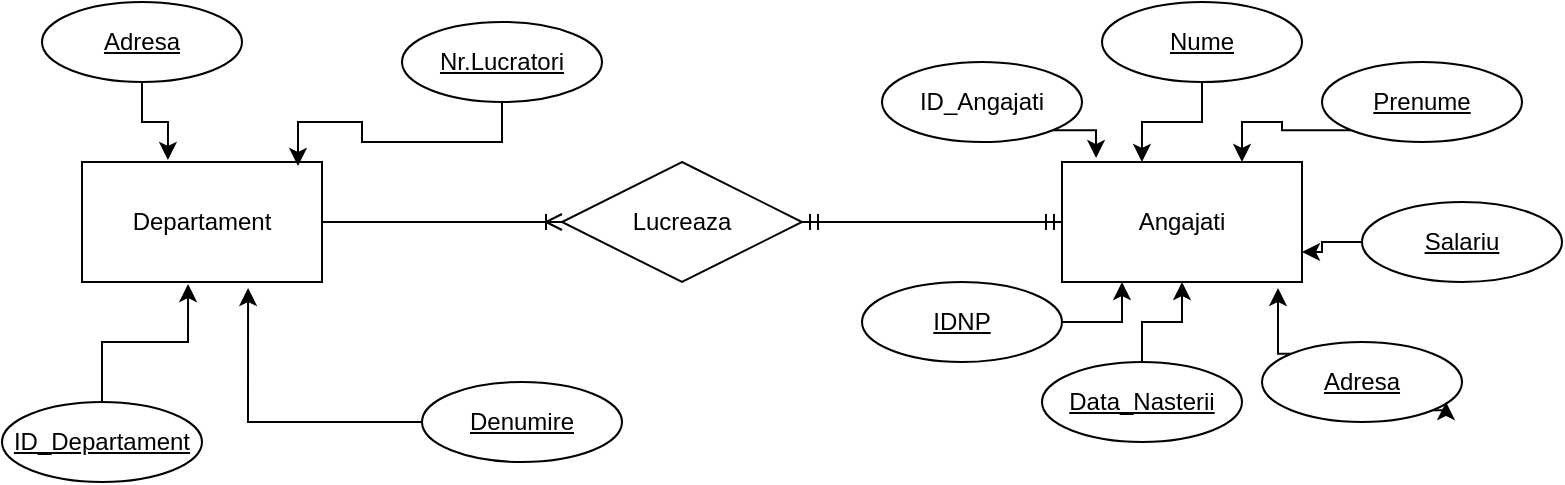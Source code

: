 <mxfile version="14.4.9" type="github">
  <diagram id="YcZYzuOw1gJ9gsw1uH42" name="Page-1">
    <mxGraphModel dx="868" dy="482" grid="1" gridSize="10" guides="1" tooltips="1" connect="1" arrows="1" fold="1" page="1" pageScale="1" pageWidth="827" pageHeight="1169" math="0" shadow="0">
      <root>
        <mxCell id="0" />
        <mxCell id="1" parent="0" />
        <mxCell id="BmK4uMcbSBfKD1TNFrU2-1" value="Departament" style="rounded=0;whiteSpace=wrap;html=1;" vertex="1" parent="1">
          <mxGeometry x="70" y="120" width="120" height="60" as="geometry" />
        </mxCell>
        <mxCell id="BmK4uMcbSBfKD1TNFrU2-2" value="Angajati" style="rounded=0;whiteSpace=wrap;html=1;" vertex="1" parent="1">
          <mxGeometry x="560" y="120" width="120" height="60" as="geometry" />
        </mxCell>
        <mxCell id="BmK4uMcbSBfKD1TNFrU2-3" value="Lucreaza" style="shape=rhombus;perimeter=rhombusPerimeter;whiteSpace=wrap;html=1;align=center;" vertex="1" parent="1">
          <mxGeometry x="310" y="120" width="120" height="60" as="geometry" />
        </mxCell>
        <mxCell id="BmK4uMcbSBfKD1TNFrU2-5" value="" style="edgeStyle=entityRelationEdgeStyle;fontSize=12;html=1;endArrow=ERoneToMany;exitX=1;exitY=0.5;exitDx=0;exitDy=0;entryX=0;entryY=0.5;entryDx=0;entryDy=0;" edge="1" parent="1" source="BmK4uMcbSBfKD1TNFrU2-1" target="BmK4uMcbSBfKD1TNFrU2-3">
          <mxGeometry width="100" height="100" relative="1" as="geometry">
            <mxPoint x="230" y="170" as="sourcePoint" />
            <mxPoint x="330" y="70" as="targetPoint" />
          </mxGeometry>
        </mxCell>
        <mxCell id="BmK4uMcbSBfKD1TNFrU2-6" value="" style="edgeStyle=entityRelationEdgeStyle;fontSize=12;html=1;endArrow=ERmandOne;startArrow=ERmandOne;entryX=0;entryY=0.5;entryDx=0;entryDy=0;exitX=1;exitY=0.5;exitDx=0;exitDy=0;" edge="1" parent="1" source="BmK4uMcbSBfKD1TNFrU2-3" target="BmK4uMcbSBfKD1TNFrU2-2">
          <mxGeometry width="100" height="100" relative="1" as="geometry">
            <mxPoint x="430" y="80" as="sourcePoint" />
            <mxPoint x="530" y="80" as="targetPoint" />
          </mxGeometry>
        </mxCell>
        <mxCell id="BmK4uMcbSBfKD1TNFrU2-15" style="edgeStyle=orthogonalEdgeStyle;rounded=0;orthogonalLoop=1;jettySize=auto;html=1;entryX=0.358;entryY=-0.017;entryDx=0;entryDy=0;entryPerimeter=0;" edge="1" parent="1" source="BmK4uMcbSBfKD1TNFrU2-7" target="BmK4uMcbSBfKD1TNFrU2-1">
          <mxGeometry relative="1" as="geometry" />
        </mxCell>
        <mxCell id="BmK4uMcbSBfKD1TNFrU2-7" value="Adresa" style="ellipse;whiteSpace=wrap;html=1;align=center;fontStyle=4;" vertex="1" parent="1">
          <mxGeometry x="50" y="40" width="100" height="40" as="geometry" />
        </mxCell>
        <mxCell id="BmK4uMcbSBfKD1TNFrU2-13" style="edgeStyle=orthogonalEdgeStyle;rounded=0;orthogonalLoop=1;jettySize=auto;html=1;exitX=0.5;exitY=1;exitDx=0;exitDy=0;entryX=0.9;entryY=0.033;entryDx=0;entryDy=0;entryPerimeter=0;" edge="1" parent="1" source="BmK4uMcbSBfKD1TNFrU2-8" target="BmK4uMcbSBfKD1TNFrU2-1">
          <mxGeometry relative="1" as="geometry" />
        </mxCell>
        <mxCell id="BmK4uMcbSBfKD1TNFrU2-8" value="Nr.Lucratori" style="ellipse;whiteSpace=wrap;html=1;align=center;fontStyle=4;" vertex="1" parent="1">
          <mxGeometry x="230" y="50" width="100" height="40" as="geometry" />
        </mxCell>
        <mxCell id="BmK4uMcbSBfKD1TNFrU2-14" style="edgeStyle=orthogonalEdgeStyle;rounded=0;orthogonalLoop=1;jettySize=auto;html=1;exitX=0.5;exitY=0;exitDx=0;exitDy=0;entryX=0.442;entryY=1.017;entryDx=0;entryDy=0;entryPerimeter=0;" edge="1" parent="1" source="BmK4uMcbSBfKD1TNFrU2-9" target="BmK4uMcbSBfKD1TNFrU2-1">
          <mxGeometry relative="1" as="geometry" />
        </mxCell>
        <mxCell id="BmK4uMcbSBfKD1TNFrU2-9" value="ID_Departament" style="ellipse;whiteSpace=wrap;html=1;align=center;fontStyle=4;" vertex="1" parent="1">
          <mxGeometry x="30" y="240" width="100" height="40" as="geometry" />
        </mxCell>
        <mxCell id="BmK4uMcbSBfKD1TNFrU2-11" style="edgeStyle=orthogonalEdgeStyle;rounded=0;orthogonalLoop=1;jettySize=auto;html=1;entryX=0.692;entryY=1.05;entryDx=0;entryDy=0;entryPerimeter=0;" edge="1" parent="1" source="BmK4uMcbSBfKD1TNFrU2-10" target="BmK4uMcbSBfKD1TNFrU2-1">
          <mxGeometry relative="1" as="geometry" />
        </mxCell>
        <mxCell id="BmK4uMcbSBfKD1TNFrU2-10" value="Denumire" style="ellipse;whiteSpace=wrap;html=1;align=center;fontStyle=4;" vertex="1" parent="1">
          <mxGeometry x="240" y="230" width="100" height="40" as="geometry" />
        </mxCell>
        <mxCell id="BmK4uMcbSBfKD1TNFrU2-24" style="edgeStyle=orthogonalEdgeStyle;rounded=0;orthogonalLoop=1;jettySize=auto;html=1;exitX=1;exitY=1;exitDx=0;exitDy=0;entryX=0.142;entryY=-0.033;entryDx=0;entryDy=0;entryPerimeter=0;" edge="1" parent="1" source="BmK4uMcbSBfKD1TNFrU2-16" target="BmK4uMcbSBfKD1TNFrU2-2">
          <mxGeometry relative="1" as="geometry" />
        </mxCell>
        <mxCell id="BmK4uMcbSBfKD1TNFrU2-16" value="ID_Angajati" style="ellipse;whiteSpace=wrap;html=1;align=center;" vertex="1" parent="1">
          <mxGeometry x="470" y="70" width="100" height="40" as="geometry" />
        </mxCell>
        <mxCell id="BmK4uMcbSBfKD1TNFrU2-28" style="edgeStyle=orthogonalEdgeStyle;rounded=0;orthogonalLoop=1;jettySize=auto;html=1;exitX=0;exitY=0;exitDx=0;exitDy=0;entryX=0.9;entryY=1.05;entryDx=0;entryDy=0;entryPerimeter=0;" edge="1" parent="1" source="BmK4uMcbSBfKD1TNFrU2-17" target="BmK4uMcbSBfKD1TNFrU2-2">
          <mxGeometry relative="1" as="geometry" />
        </mxCell>
        <mxCell id="BmK4uMcbSBfKD1TNFrU2-17" value="Adresa" style="ellipse;whiteSpace=wrap;html=1;align=center;fontStyle=4;" vertex="1" parent="1">
          <mxGeometry x="660" y="210" width="100" height="40" as="geometry" />
        </mxCell>
        <mxCell id="BmK4uMcbSBfKD1TNFrU2-25" style="edgeStyle=orthogonalEdgeStyle;rounded=0;orthogonalLoop=1;jettySize=auto;html=1;entryX=0.333;entryY=0;entryDx=0;entryDy=0;entryPerimeter=0;" edge="1" parent="1" source="BmK4uMcbSBfKD1TNFrU2-18" target="BmK4uMcbSBfKD1TNFrU2-2">
          <mxGeometry relative="1" as="geometry" />
        </mxCell>
        <mxCell id="BmK4uMcbSBfKD1TNFrU2-18" value="Nume" style="ellipse;whiteSpace=wrap;html=1;align=center;fontStyle=4;" vertex="1" parent="1">
          <mxGeometry x="580" y="40" width="100" height="40" as="geometry" />
        </mxCell>
        <mxCell id="BmK4uMcbSBfKD1TNFrU2-26" style="edgeStyle=orthogonalEdgeStyle;rounded=0;orthogonalLoop=1;jettySize=auto;html=1;exitX=0;exitY=1;exitDx=0;exitDy=0;entryX=0.75;entryY=0;entryDx=0;entryDy=0;" edge="1" parent="1" source="BmK4uMcbSBfKD1TNFrU2-19" target="BmK4uMcbSBfKD1TNFrU2-2">
          <mxGeometry relative="1" as="geometry" />
        </mxCell>
        <mxCell id="BmK4uMcbSBfKD1TNFrU2-19" value="Prenume" style="ellipse;whiteSpace=wrap;html=1;align=center;fontStyle=4;" vertex="1" parent="1">
          <mxGeometry x="690" y="70" width="100" height="40" as="geometry" />
        </mxCell>
        <mxCell id="BmK4uMcbSBfKD1TNFrU2-35" style="edgeStyle=orthogonalEdgeStyle;rounded=0;orthogonalLoop=1;jettySize=auto;html=1;entryX=1;entryY=0.75;entryDx=0;entryDy=0;" edge="1" parent="1" source="BmK4uMcbSBfKD1TNFrU2-20" target="BmK4uMcbSBfKD1TNFrU2-2">
          <mxGeometry relative="1" as="geometry" />
        </mxCell>
        <mxCell id="BmK4uMcbSBfKD1TNFrU2-20" value="Salariu" style="ellipse;whiteSpace=wrap;html=1;align=center;fontStyle=4;" vertex="1" parent="1">
          <mxGeometry x="710" y="140" width="100" height="40" as="geometry" />
        </mxCell>
        <mxCell id="BmK4uMcbSBfKD1TNFrU2-30" style="edgeStyle=orthogonalEdgeStyle;rounded=0;orthogonalLoop=1;jettySize=auto;html=1;entryX=0.5;entryY=1;entryDx=0;entryDy=0;" edge="1" parent="1" source="BmK4uMcbSBfKD1TNFrU2-21" target="BmK4uMcbSBfKD1TNFrU2-2">
          <mxGeometry relative="1" as="geometry" />
        </mxCell>
        <mxCell id="BmK4uMcbSBfKD1TNFrU2-21" value="Data_Nasterii" style="ellipse;whiteSpace=wrap;html=1;align=center;fontStyle=4;" vertex="1" parent="1">
          <mxGeometry x="550" y="220" width="100" height="40" as="geometry" />
        </mxCell>
        <mxCell id="BmK4uMcbSBfKD1TNFrU2-32" style="edgeStyle=orthogonalEdgeStyle;rounded=0;orthogonalLoop=1;jettySize=auto;html=1;entryX=0.25;entryY=1;entryDx=0;entryDy=0;" edge="1" parent="1" source="BmK4uMcbSBfKD1TNFrU2-22" target="BmK4uMcbSBfKD1TNFrU2-2">
          <mxGeometry relative="1" as="geometry">
            <Array as="points">
              <mxPoint x="590" y="200" />
            </Array>
          </mxGeometry>
        </mxCell>
        <mxCell id="BmK4uMcbSBfKD1TNFrU2-22" value="IDNP" style="ellipse;whiteSpace=wrap;html=1;align=center;fontStyle=4;" vertex="1" parent="1">
          <mxGeometry x="460" y="180" width="100" height="40" as="geometry" />
        </mxCell>
        <mxCell id="BmK4uMcbSBfKD1TNFrU2-34" style="edgeStyle=orthogonalEdgeStyle;rounded=0;orthogonalLoop=1;jettySize=auto;html=1;exitX=1;exitY=1;exitDx=0;exitDy=0;entryX=0.92;entryY=0.75;entryDx=0;entryDy=0;entryPerimeter=0;" edge="1" parent="1" source="BmK4uMcbSBfKD1TNFrU2-17" target="BmK4uMcbSBfKD1TNFrU2-17">
          <mxGeometry relative="1" as="geometry" />
        </mxCell>
      </root>
    </mxGraphModel>
  </diagram>
</mxfile>
